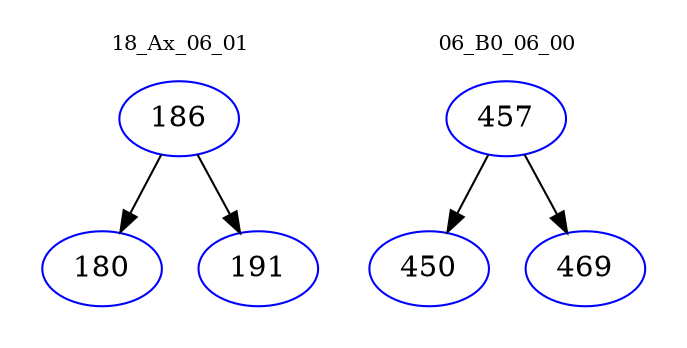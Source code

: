 digraph{
subgraph cluster_0 {
color = white
label = "18_Ax_06_01";
fontsize=10;
T0_186 [label="186", color="blue"]
T0_186 -> T0_180 [color="black"]
T0_180 [label="180", color="blue"]
T0_186 -> T0_191 [color="black"]
T0_191 [label="191", color="blue"]
}
subgraph cluster_1 {
color = white
label = "06_B0_06_00";
fontsize=10;
T1_457 [label="457", color="blue"]
T1_457 -> T1_450 [color="black"]
T1_450 [label="450", color="blue"]
T1_457 -> T1_469 [color="black"]
T1_469 [label="469", color="blue"]
}
}
